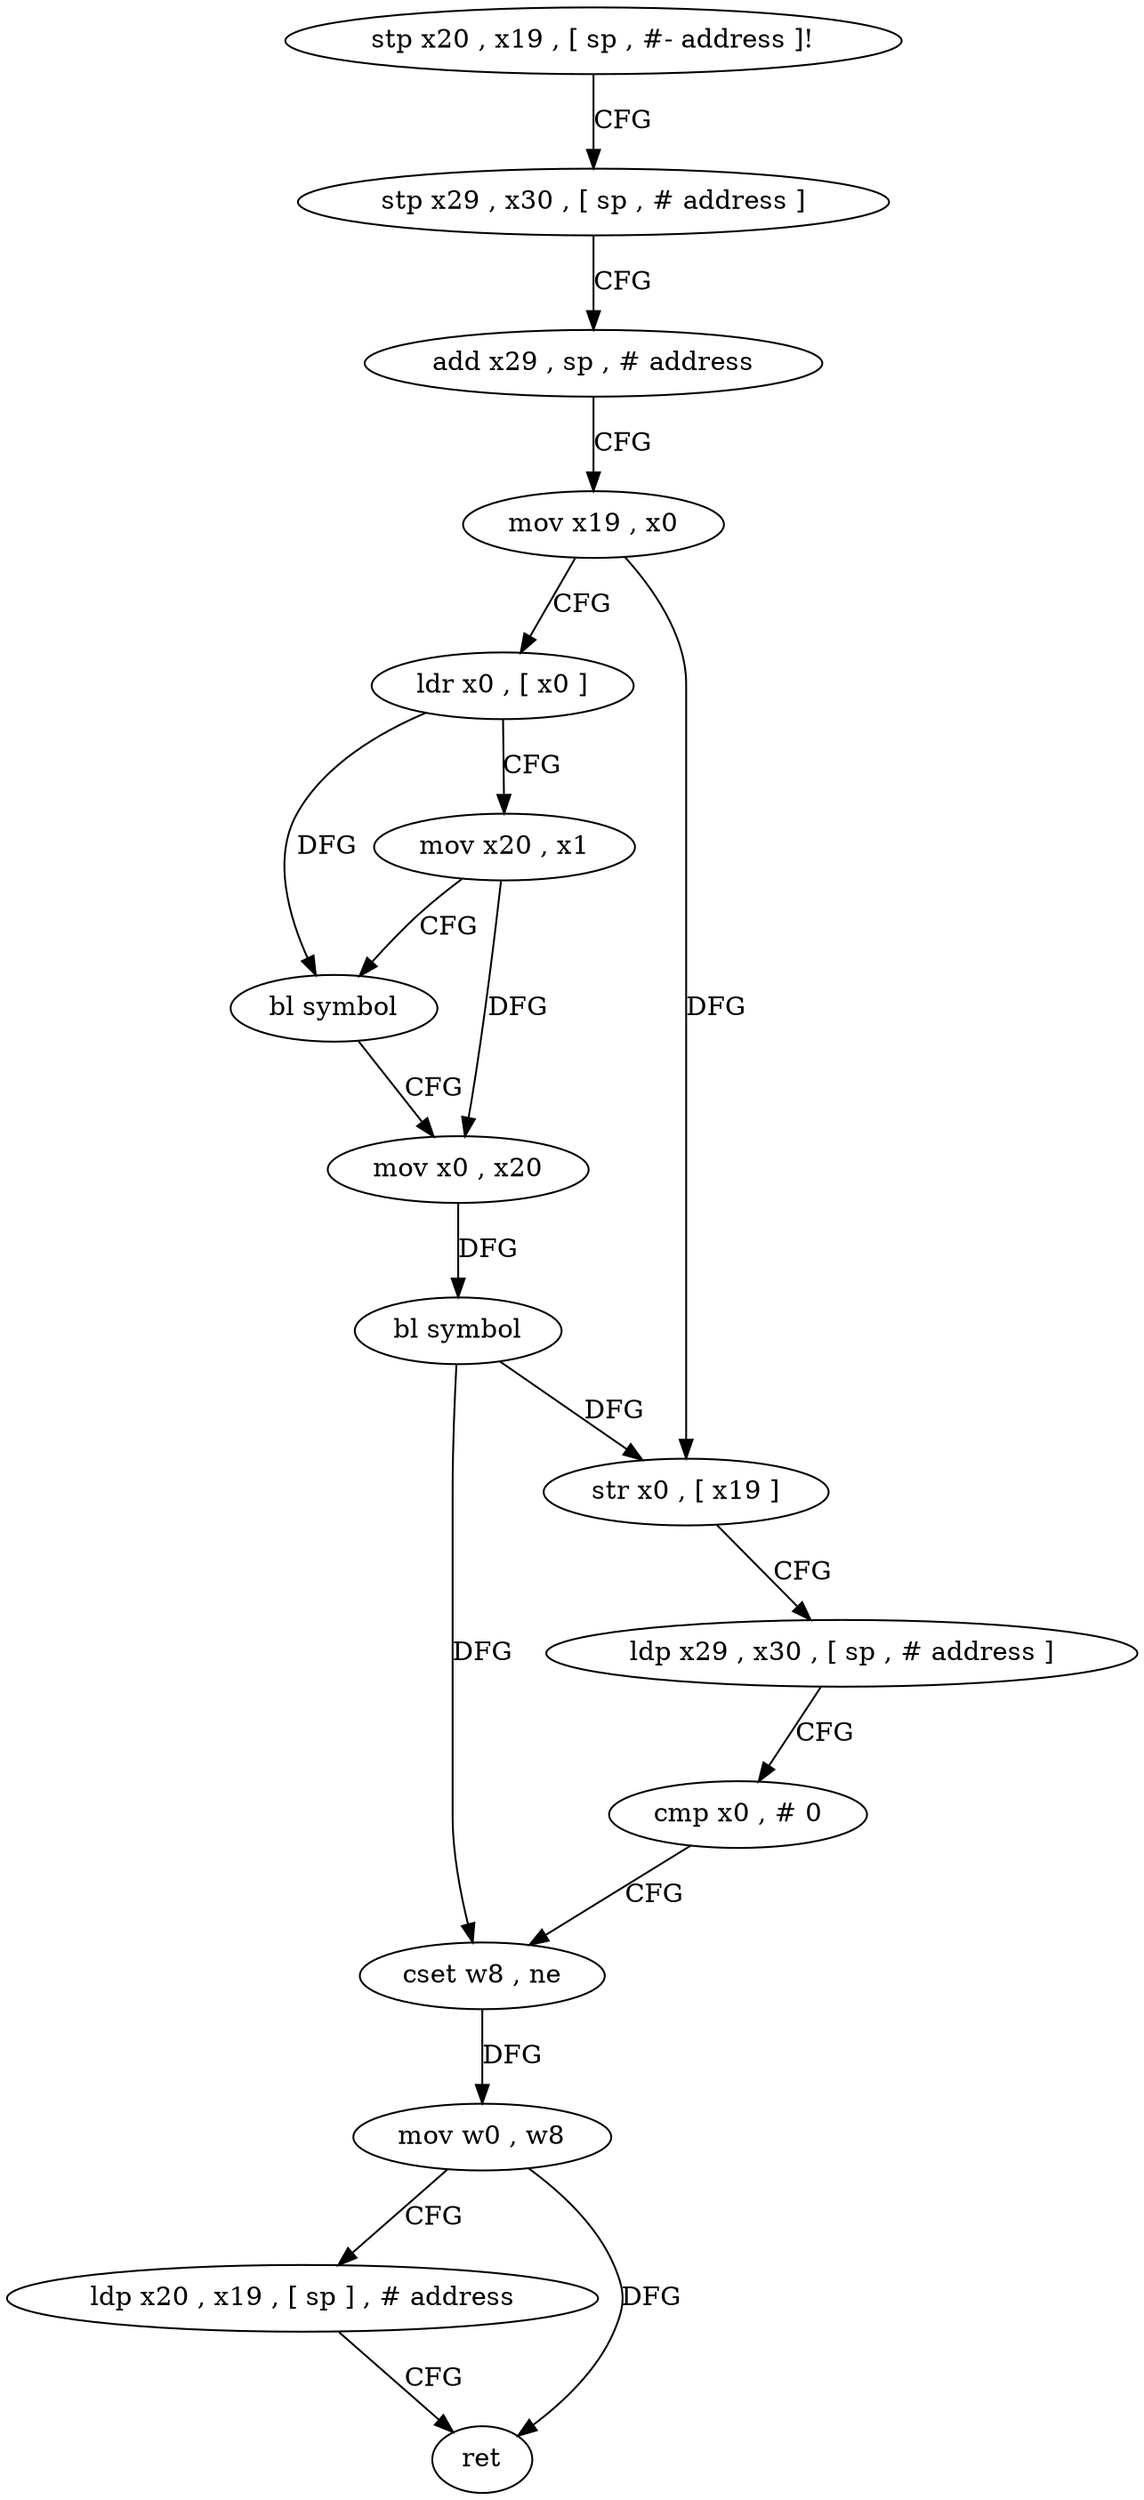 digraph "func" {
"75708" [label = "stp x20 , x19 , [ sp , #- address ]!" ]
"75712" [label = "stp x29 , x30 , [ sp , # address ]" ]
"75716" [label = "add x29 , sp , # address" ]
"75720" [label = "mov x19 , x0" ]
"75724" [label = "ldr x0 , [ x0 ]" ]
"75728" [label = "mov x20 , x1" ]
"75732" [label = "bl symbol" ]
"75736" [label = "mov x0 , x20" ]
"75740" [label = "bl symbol" ]
"75744" [label = "str x0 , [ x19 ]" ]
"75748" [label = "ldp x29 , x30 , [ sp , # address ]" ]
"75752" [label = "cmp x0 , # 0" ]
"75756" [label = "cset w8 , ne" ]
"75760" [label = "mov w0 , w8" ]
"75764" [label = "ldp x20 , x19 , [ sp ] , # address" ]
"75768" [label = "ret" ]
"75708" -> "75712" [ label = "CFG" ]
"75712" -> "75716" [ label = "CFG" ]
"75716" -> "75720" [ label = "CFG" ]
"75720" -> "75724" [ label = "CFG" ]
"75720" -> "75744" [ label = "DFG" ]
"75724" -> "75728" [ label = "CFG" ]
"75724" -> "75732" [ label = "DFG" ]
"75728" -> "75732" [ label = "CFG" ]
"75728" -> "75736" [ label = "DFG" ]
"75732" -> "75736" [ label = "CFG" ]
"75736" -> "75740" [ label = "DFG" ]
"75740" -> "75744" [ label = "DFG" ]
"75740" -> "75756" [ label = "DFG" ]
"75744" -> "75748" [ label = "CFG" ]
"75748" -> "75752" [ label = "CFG" ]
"75752" -> "75756" [ label = "CFG" ]
"75756" -> "75760" [ label = "DFG" ]
"75760" -> "75764" [ label = "CFG" ]
"75760" -> "75768" [ label = "DFG" ]
"75764" -> "75768" [ label = "CFG" ]
}
